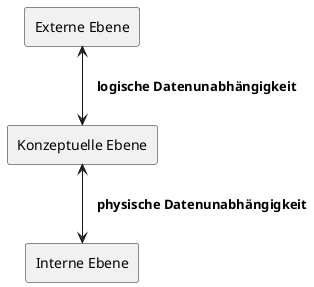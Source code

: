 @startuml

skinparam shadowing false

Rectangle "Externe Ebene" AS EE
Rectangle "Konzeptuelle Ebene" AS KE
Rectangle "Interne Ebene" AS IE

EE <-down-> KE :"    <b>logische Datenunabhängigkeit</b>"
KE <-down-> IE :"    <b>physische Datenunabhängigkeit</b>"

@enduml